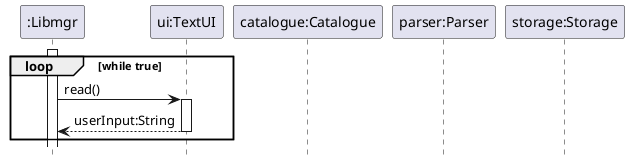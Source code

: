 @startuml
hide footbox

Participant ":Libmgr" as libmgr
Participant "ui:TextUI" as ui
Participant "catalogue:Catalogue" as catalogue
Participant "parser:Parser" as parser
Participant "storage:Storage" as storage

activate libmgr

loop while true
    libmgr -> ui:read()
    activate ui
    return userInput:String

end

@enduml